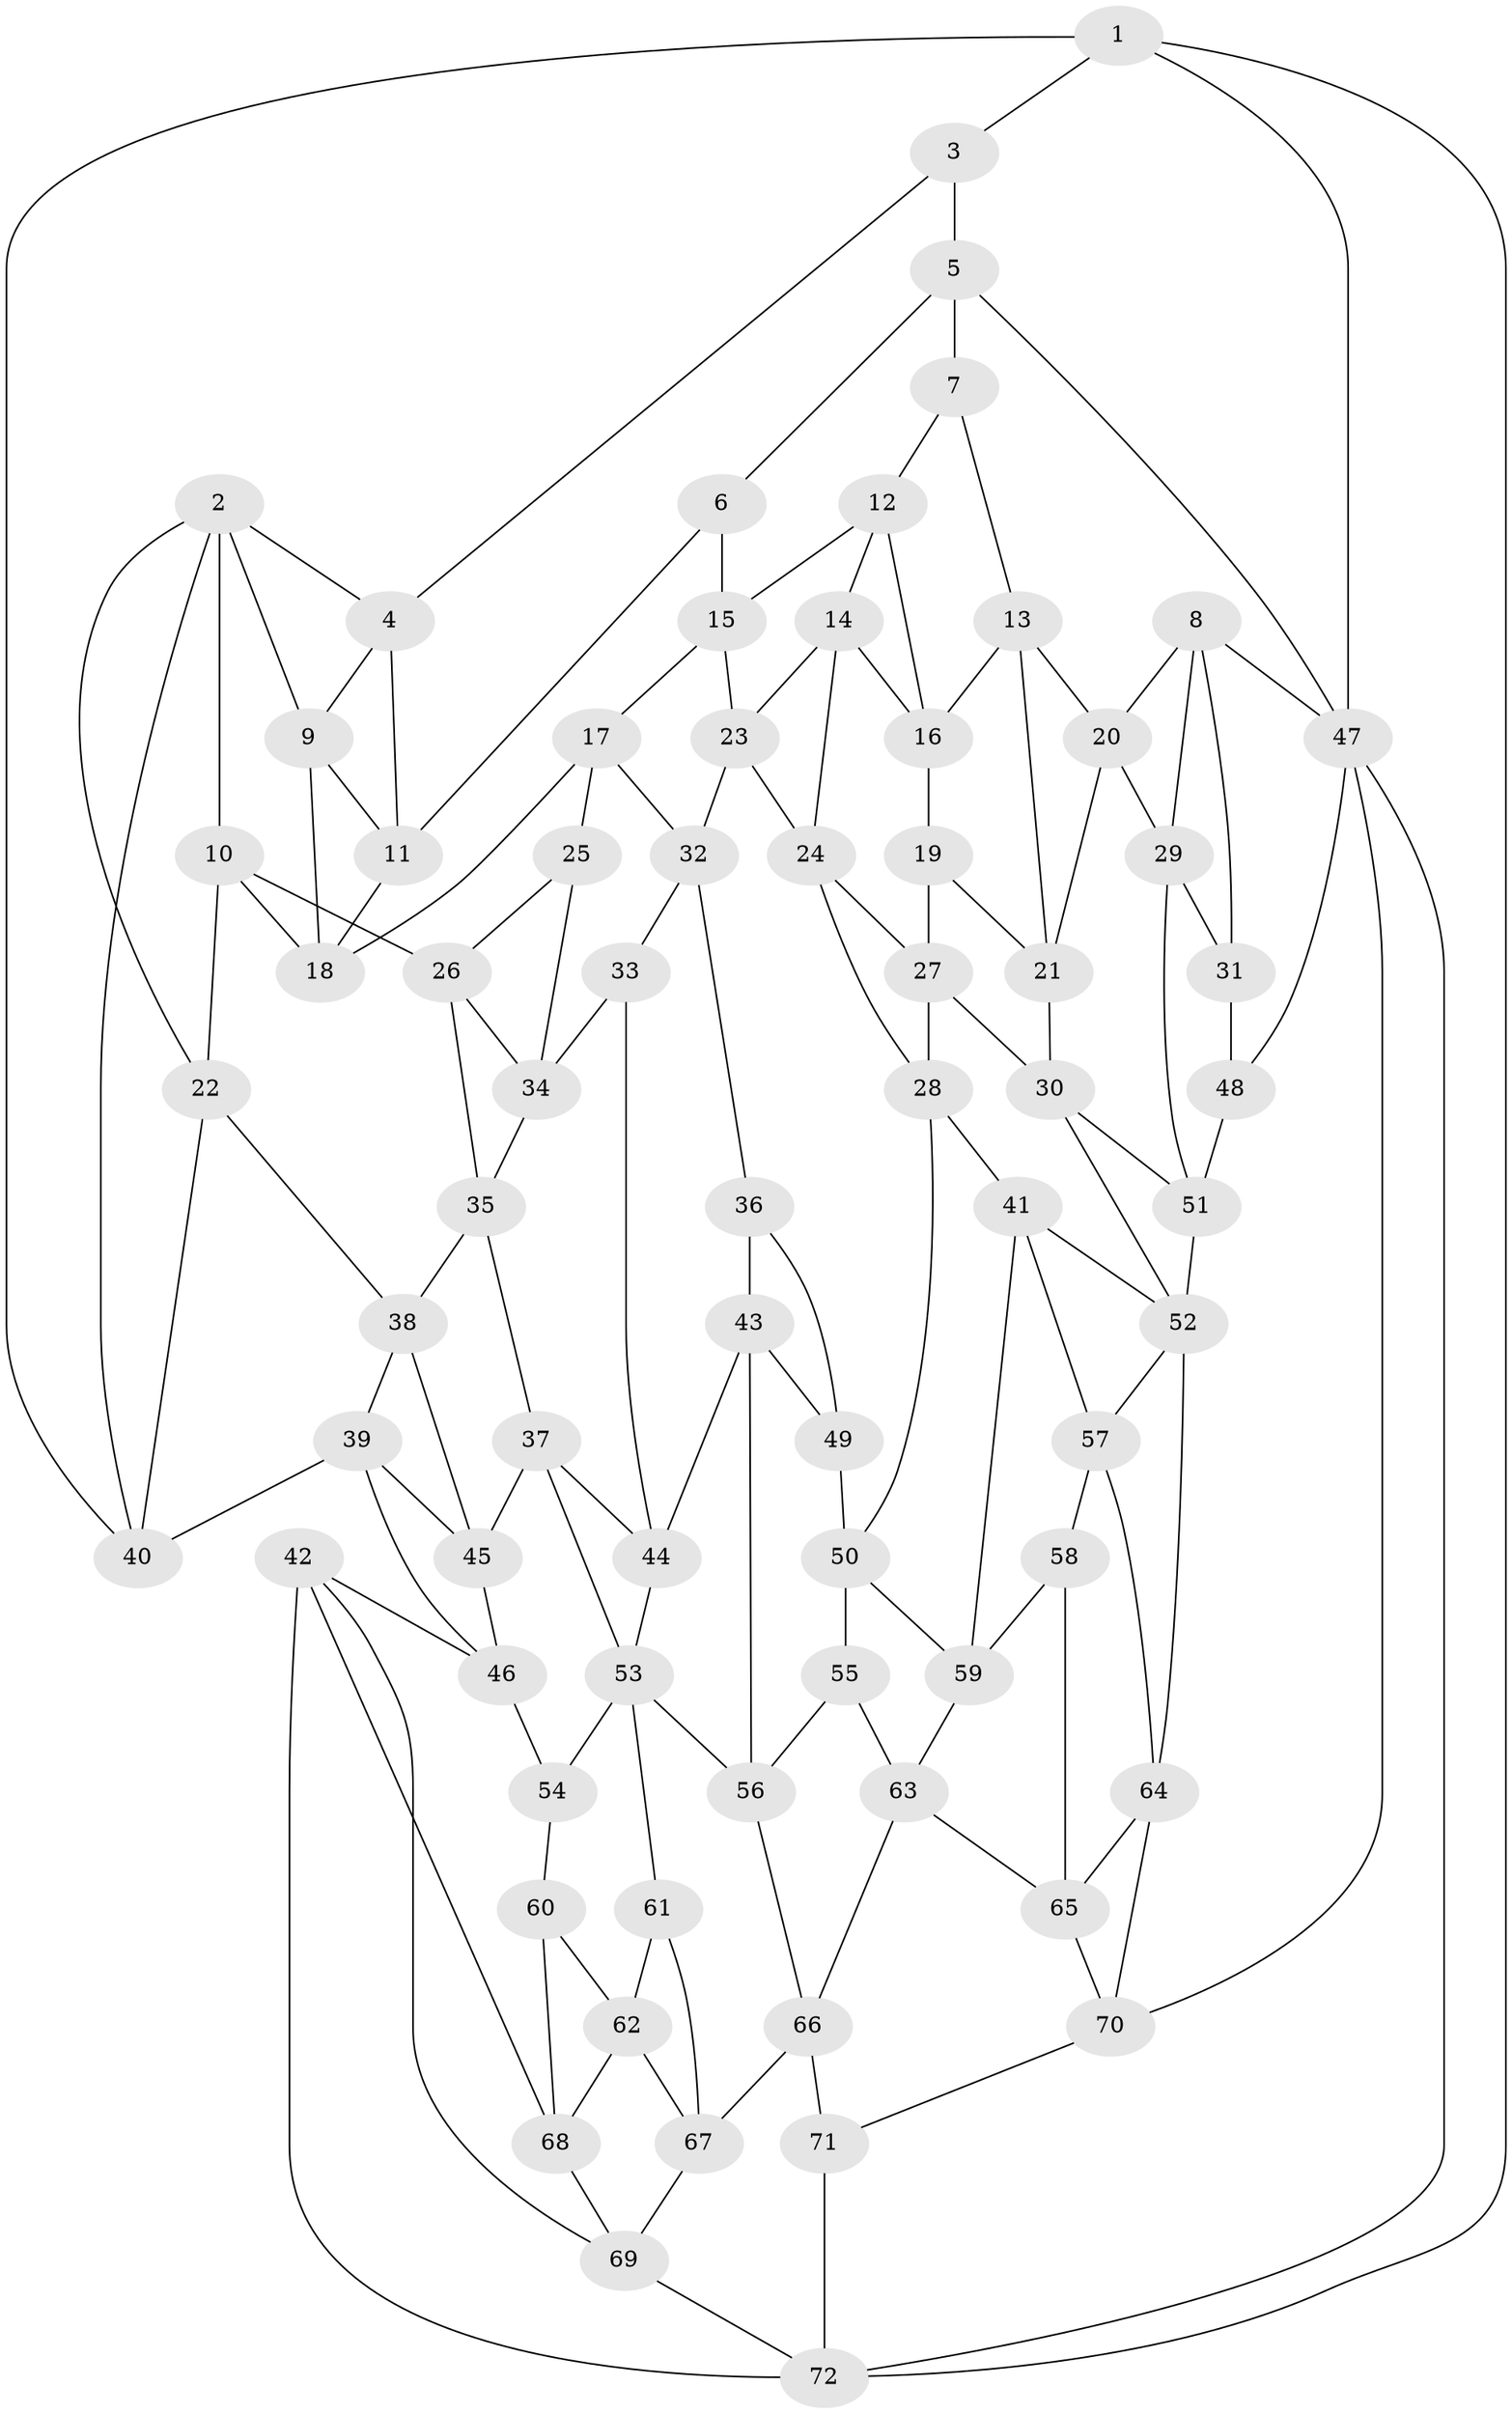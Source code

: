 // original degree distribution, {3: 0.013888888888888888, 5: 0.5416666666666666, 4: 0.22916666666666666, 6: 0.2152777777777778}
// Generated by graph-tools (version 1.1) at 2025/51/03/09/25 03:51:08]
// undirected, 72 vertices, 139 edges
graph export_dot {
graph [start="1"]
  node [color=gray90,style=filled];
  1;
  2;
  3;
  4;
  5;
  6;
  7;
  8;
  9;
  10;
  11;
  12;
  13;
  14;
  15;
  16;
  17;
  18;
  19;
  20;
  21;
  22;
  23;
  24;
  25;
  26;
  27;
  28;
  29;
  30;
  31;
  32;
  33;
  34;
  35;
  36;
  37;
  38;
  39;
  40;
  41;
  42;
  43;
  44;
  45;
  46;
  47;
  48;
  49;
  50;
  51;
  52;
  53;
  54;
  55;
  56;
  57;
  58;
  59;
  60;
  61;
  62;
  63;
  64;
  65;
  66;
  67;
  68;
  69;
  70;
  71;
  72;
  1 -- 3 [weight=1.0];
  1 -- 40 [weight=1.0];
  1 -- 47 [weight=1.0];
  1 -- 72 [weight=1.0];
  2 -- 4 [weight=1.0];
  2 -- 9 [weight=1.0];
  2 -- 10 [weight=1.0];
  2 -- 22 [weight=1.0];
  2 -- 40 [weight=1.0];
  3 -- 4 [weight=1.0];
  3 -- 5 [weight=1.0];
  4 -- 9 [weight=1.0];
  4 -- 11 [weight=1.0];
  5 -- 6 [weight=1.0];
  5 -- 7 [weight=1.0];
  5 -- 47 [weight=1.0];
  6 -- 11 [weight=1.0];
  6 -- 15 [weight=1.0];
  7 -- 12 [weight=1.0];
  7 -- 13 [weight=1.0];
  8 -- 20 [weight=1.0];
  8 -- 29 [weight=1.0];
  8 -- 31 [weight=1.0];
  8 -- 47 [weight=1.0];
  9 -- 11 [weight=1.0];
  9 -- 18 [weight=1.0];
  10 -- 18 [weight=1.0];
  10 -- 22 [weight=1.0];
  10 -- 26 [weight=1.0];
  11 -- 18 [weight=1.0];
  12 -- 14 [weight=1.0];
  12 -- 15 [weight=1.0];
  12 -- 16 [weight=1.0];
  13 -- 16 [weight=1.0];
  13 -- 20 [weight=1.0];
  13 -- 21 [weight=1.0];
  14 -- 16 [weight=1.0];
  14 -- 23 [weight=1.0];
  14 -- 24 [weight=1.0];
  15 -- 17 [weight=1.0];
  15 -- 23 [weight=1.0];
  16 -- 19 [weight=1.0];
  17 -- 18 [weight=1.0];
  17 -- 25 [weight=1.0];
  17 -- 32 [weight=1.0];
  19 -- 21 [weight=1.0];
  19 -- 27 [weight=1.0];
  20 -- 21 [weight=1.0];
  20 -- 29 [weight=1.0];
  21 -- 30 [weight=1.0];
  22 -- 38 [weight=1.0];
  22 -- 40 [weight=1.0];
  23 -- 24 [weight=1.0];
  23 -- 32 [weight=1.0];
  24 -- 27 [weight=1.0];
  24 -- 28 [weight=1.0];
  25 -- 26 [weight=1.0];
  25 -- 34 [weight=1.0];
  26 -- 34 [weight=1.0];
  26 -- 35 [weight=1.0];
  27 -- 28 [weight=1.0];
  27 -- 30 [weight=1.0];
  28 -- 41 [weight=1.0];
  28 -- 50 [weight=1.0];
  29 -- 31 [weight=1.0];
  29 -- 51 [weight=1.0];
  30 -- 51 [weight=1.0];
  30 -- 52 [weight=1.0];
  31 -- 48 [weight=1.0];
  32 -- 33 [weight=1.0];
  32 -- 36 [weight=1.0];
  33 -- 34 [weight=1.0];
  33 -- 44 [weight=1.0];
  34 -- 35 [weight=1.0];
  35 -- 37 [weight=1.0];
  35 -- 38 [weight=1.0];
  36 -- 43 [weight=1.0];
  36 -- 49 [weight=1.0];
  37 -- 44 [weight=1.0];
  37 -- 45 [weight=1.0];
  37 -- 53 [weight=1.0];
  38 -- 39 [weight=1.0];
  38 -- 45 [weight=1.0];
  39 -- 40 [weight=1.0];
  39 -- 45 [weight=1.0];
  39 -- 46 [weight=1.0];
  41 -- 52 [weight=1.0];
  41 -- 57 [weight=1.0];
  41 -- 59 [weight=1.0];
  42 -- 46 [weight=1.0];
  42 -- 68 [weight=1.0];
  42 -- 69 [weight=1.0];
  42 -- 72 [weight=1.0];
  43 -- 44 [weight=1.0];
  43 -- 49 [weight=1.0];
  43 -- 56 [weight=1.0];
  44 -- 53 [weight=1.0];
  45 -- 46 [weight=1.0];
  46 -- 54 [weight=1.0];
  47 -- 48 [weight=1.0];
  47 -- 70 [weight=1.0];
  47 -- 72 [weight=1.0];
  48 -- 51 [weight=2.0];
  49 -- 50 [weight=2.0];
  50 -- 55 [weight=1.0];
  50 -- 59 [weight=1.0];
  51 -- 52 [weight=2.0];
  52 -- 57 [weight=1.0];
  52 -- 64 [weight=1.0];
  53 -- 54 [weight=2.0];
  53 -- 56 [weight=1.0];
  53 -- 61 [weight=1.0];
  54 -- 60 [weight=1.0];
  55 -- 56 [weight=1.0];
  55 -- 63 [weight=1.0];
  56 -- 66 [weight=1.0];
  57 -- 58 [weight=1.0];
  57 -- 64 [weight=1.0];
  58 -- 59 [weight=1.0];
  58 -- 65 [weight=1.0];
  59 -- 63 [weight=1.0];
  60 -- 62 [weight=1.0];
  60 -- 68 [weight=1.0];
  61 -- 62 [weight=1.0];
  61 -- 67 [weight=1.0];
  62 -- 67 [weight=1.0];
  62 -- 68 [weight=1.0];
  63 -- 65 [weight=1.0];
  63 -- 66 [weight=1.0];
  64 -- 65 [weight=1.0];
  64 -- 70 [weight=1.0];
  65 -- 70 [weight=1.0];
  66 -- 67 [weight=1.0];
  66 -- 71 [weight=1.0];
  67 -- 69 [weight=1.0];
  68 -- 69 [weight=1.0];
  69 -- 72 [weight=1.0];
  70 -- 71 [weight=1.0];
  71 -- 72 [weight=1.0];
}

